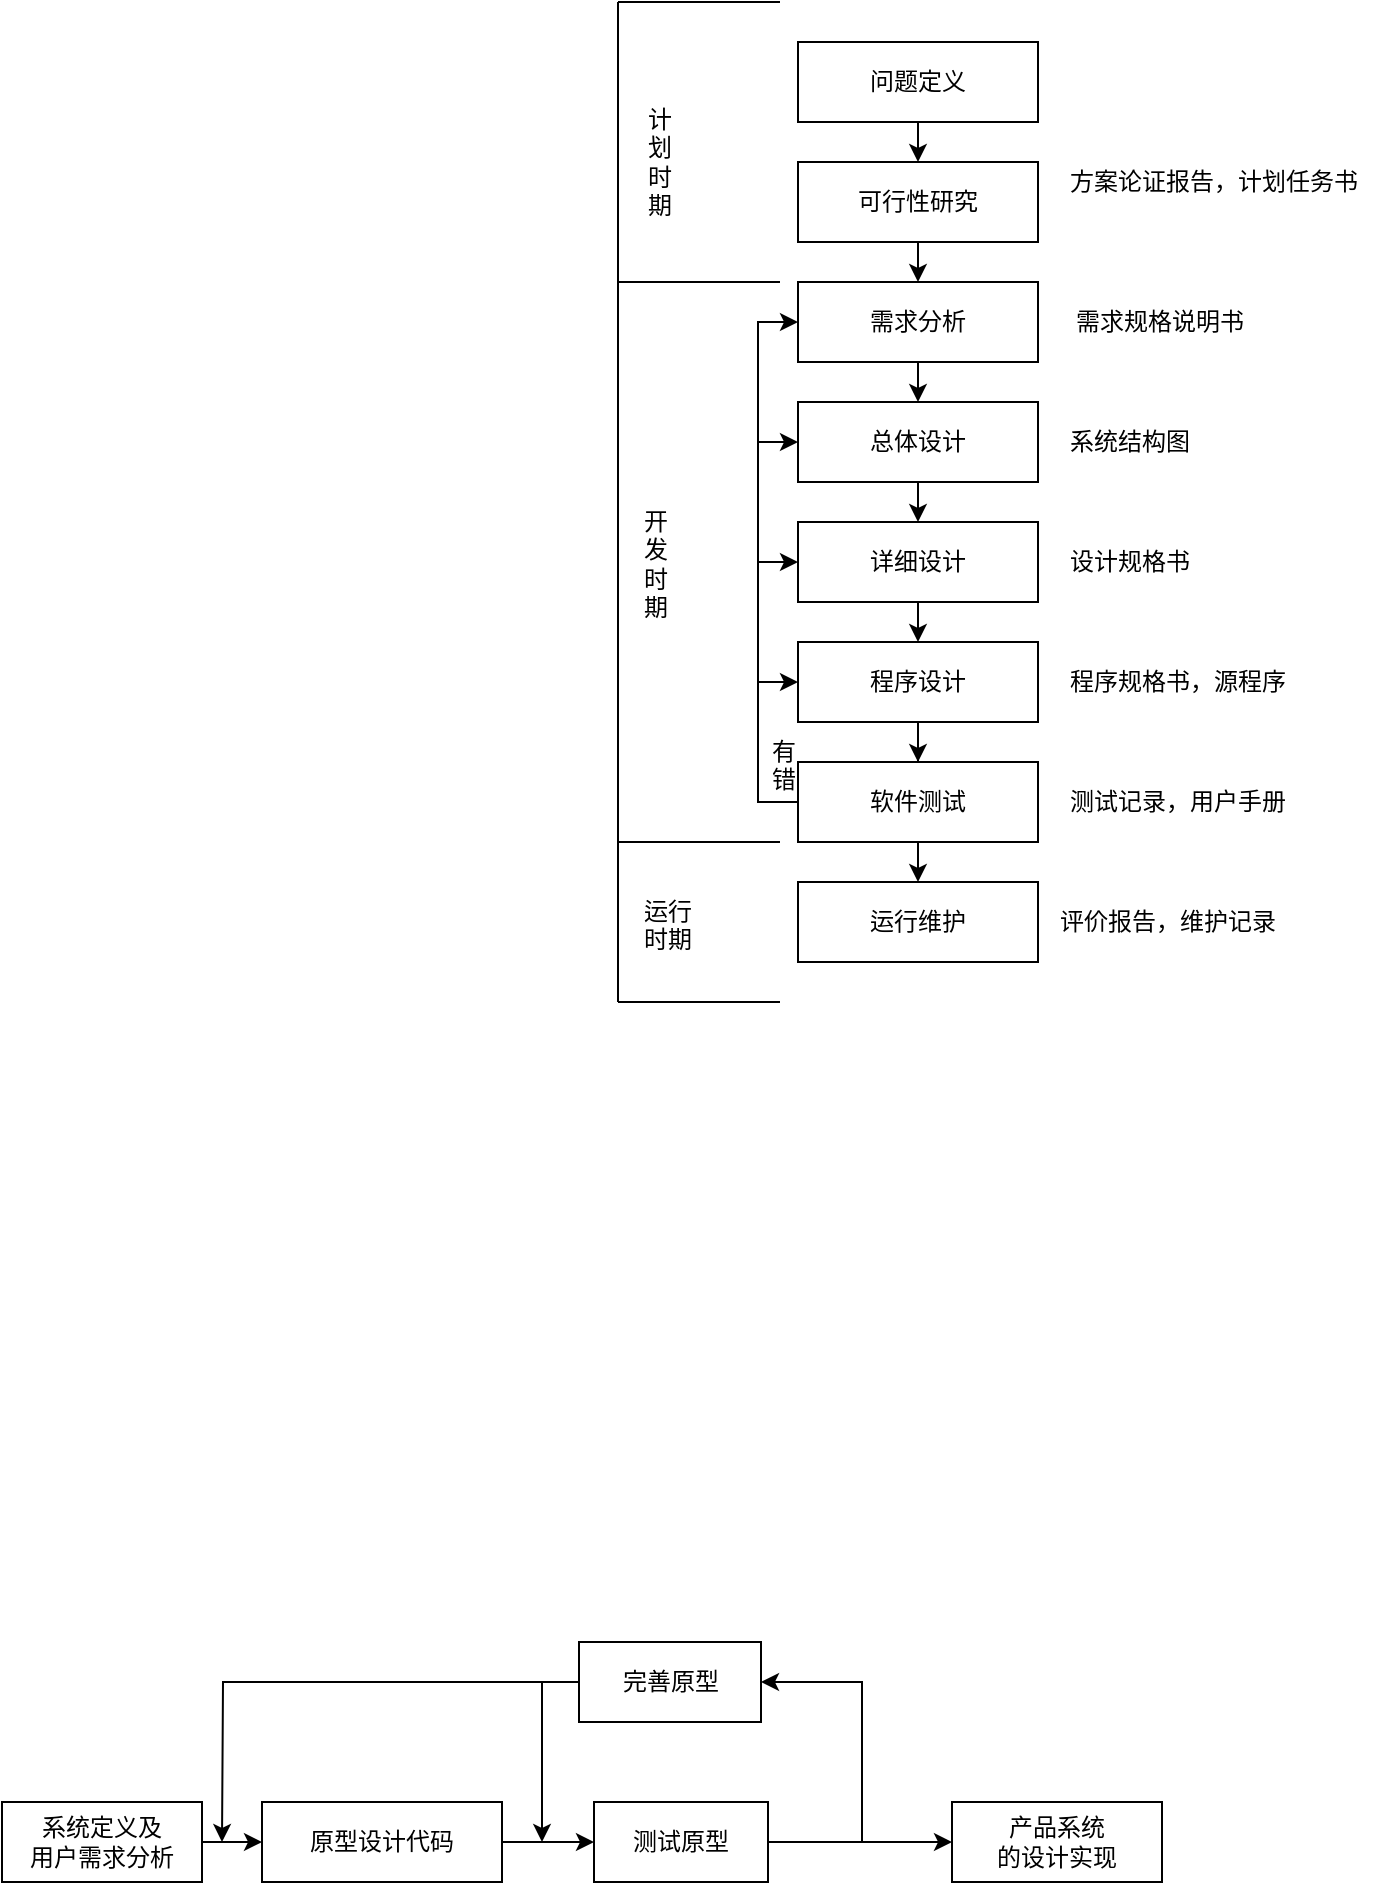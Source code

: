 <mxfile version="12.2.4" pages="1"><diagram id="9VZy7eO1Xlz4gDsc1hW5" name="第 1 页"><mxGraphModel dx="703" dy="589" grid="0" gridSize="10" guides="1" tooltips="1" connect="1" arrows="1" fold="1" page="1" pageScale="1" pageWidth="827" pageHeight="1169" math="0" shadow="0"><root><mxCell id="0"/><mxCell id="1" parent="0"/><mxCell id="70" style="edgeStyle=orthogonalEdgeStyle;rounded=0;orthogonalLoop=1;jettySize=auto;html=1;exitX=0.5;exitY=1;exitDx=0;exitDy=0;entryX=0.5;entryY=0;entryDx=0;entryDy=0;" edge="1" parent="1" source="62" target="63"><mxGeometry relative="1" as="geometry"/></mxCell><mxCell id="62" value="问题定义" style="rounded=0;whiteSpace=wrap;html=1;" vertex="1" parent="1"><mxGeometry x="438" y="80" width="120" height="40" as="geometry"/></mxCell><mxCell id="71" style="edgeStyle=orthogonalEdgeStyle;rounded=0;orthogonalLoop=1;jettySize=auto;html=1;exitX=0.5;exitY=1;exitDx=0;exitDy=0;entryX=0.5;entryY=0;entryDx=0;entryDy=0;" edge="1" parent="1" source="63" target="64"><mxGeometry relative="1" as="geometry"/></mxCell><mxCell id="63" value="可行性研究" style="rounded=0;whiteSpace=wrap;html=1;" vertex="1" parent="1"><mxGeometry x="438" y="140" width="120" height="40" as="geometry"/></mxCell><mxCell id="72" style="edgeStyle=orthogonalEdgeStyle;rounded=0;orthogonalLoop=1;jettySize=auto;html=1;exitX=0.5;exitY=1;exitDx=0;exitDy=0;entryX=0.5;entryY=0;entryDx=0;entryDy=0;" edge="1" parent="1" source="64" target="65"><mxGeometry relative="1" as="geometry"/></mxCell><mxCell id="64" value="需求分析" style="rounded=0;whiteSpace=wrap;html=1;" vertex="1" parent="1"><mxGeometry x="438" y="200" width="120" height="40" as="geometry"/></mxCell><mxCell id="73" style="edgeStyle=orthogonalEdgeStyle;rounded=0;orthogonalLoop=1;jettySize=auto;html=1;exitX=0.5;exitY=1;exitDx=0;exitDy=0;entryX=0.5;entryY=0;entryDx=0;entryDy=0;" edge="1" parent="1" source="65" target="66"><mxGeometry relative="1" as="geometry"/></mxCell><mxCell id="65" value="总体设计" style="rounded=0;whiteSpace=wrap;html=1;" vertex="1" parent="1"><mxGeometry x="438" y="260" width="120" height="40" as="geometry"/></mxCell><mxCell id="74" style="edgeStyle=orthogonalEdgeStyle;rounded=0;orthogonalLoop=1;jettySize=auto;html=1;exitX=0.5;exitY=1;exitDx=0;exitDy=0;entryX=0.5;entryY=0;entryDx=0;entryDy=0;" edge="1" parent="1" source="66" target="67"><mxGeometry relative="1" as="geometry"/></mxCell><mxCell id="66" value="详细设计" style="rounded=0;whiteSpace=wrap;html=1;" vertex="1" parent="1"><mxGeometry x="438" y="320" width="120" height="40" as="geometry"/></mxCell><mxCell id="75" style="edgeStyle=orthogonalEdgeStyle;rounded=0;orthogonalLoop=1;jettySize=auto;html=1;exitX=0.5;exitY=1;exitDx=0;exitDy=0;" edge="1" parent="1" source="67" target="68"><mxGeometry relative="1" as="geometry"/></mxCell><mxCell id="67" value="程序设计" style="rounded=0;whiteSpace=wrap;html=1;" vertex="1" parent="1"><mxGeometry x="438" y="380" width="120" height="40" as="geometry"/></mxCell><mxCell id="76" style="edgeStyle=orthogonalEdgeStyle;rounded=0;orthogonalLoop=1;jettySize=auto;html=1;exitX=0.5;exitY=1;exitDx=0;exitDy=0;entryX=0.5;entryY=0;entryDx=0;entryDy=0;" edge="1" parent="1" source="68" target="69"><mxGeometry relative="1" as="geometry"/></mxCell><mxCell id="77" style="edgeStyle=orthogonalEdgeStyle;rounded=0;orthogonalLoop=1;jettySize=auto;html=1;exitX=0;exitY=0.5;exitDx=0;exitDy=0;entryX=0;entryY=0.5;entryDx=0;entryDy=0;" edge="1" parent="1" source="68" target="67"><mxGeometry relative="1" as="geometry"/></mxCell><mxCell id="78" style="edgeStyle=orthogonalEdgeStyle;rounded=0;orthogonalLoop=1;jettySize=auto;html=1;exitX=0;exitY=0.5;exitDx=0;exitDy=0;entryX=0;entryY=0.5;entryDx=0;entryDy=0;" edge="1" parent="1" source="68" target="66"><mxGeometry relative="1" as="geometry"/></mxCell><mxCell id="79" style="edgeStyle=orthogonalEdgeStyle;rounded=0;orthogonalLoop=1;jettySize=auto;html=1;exitX=0;exitY=0.5;exitDx=0;exitDy=0;entryX=0;entryY=0.5;entryDx=0;entryDy=0;" edge="1" parent="1" source="68" target="65"><mxGeometry relative="1" as="geometry"/></mxCell><mxCell id="80" style="edgeStyle=orthogonalEdgeStyle;rounded=0;orthogonalLoop=1;jettySize=auto;html=1;exitX=0;exitY=0.5;exitDx=0;exitDy=0;entryX=0;entryY=0.5;entryDx=0;entryDy=0;" edge="1" parent="1" source="68" target="64"><mxGeometry relative="1" as="geometry"/></mxCell><mxCell id="68" value="软件测试" style="rounded=0;whiteSpace=wrap;html=1;" vertex="1" parent="1"><mxGeometry x="438" y="440" width="120" height="40" as="geometry"/></mxCell><mxCell id="69" value="运行维护" style="rounded=0;whiteSpace=wrap;html=1;" vertex="1" parent="1"><mxGeometry x="438" y="500" width="120" height="40" as="geometry"/></mxCell><mxCell id="81" value="有&lt;br&gt;错" style="text;html=1;resizable=0;points=[];autosize=1;align=left;verticalAlign=top;spacingTop=-4;" vertex="1" parent="1"><mxGeometry x="423" y="425" width="30" height="30" as="geometry"/></mxCell><mxCell id="82" value="" style="endArrow=none;html=1;" edge="1" parent="1"><mxGeometry width="50" height="50" relative="1" as="geometry"><mxPoint x="348" y="60" as="sourcePoint"/><mxPoint x="429" y="60" as="targetPoint"/></mxGeometry></mxCell><mxCell id="83" value="" style="endArrow=none;html=1;" edge="1" parent="1"><mxGeometry width="50" height="50" relative="1" as="geometry"><mxPoint x="348" y="60" as="sourcePoint"/><mxPoint x="348" y="560" as="targetPoint"/></mxGeometry></mxCell><mxCell id="84" value="" style="endArrow=none;html=1;" edge="1" parent="1"><mxGeometry width="50" height="50" relative="1" as="geometry"><mxPoint x="348" y="560" as="sourcePoint"/><mxPoint x="429" y="560" as="targetPoint"/></mxGeometry></mxCell><mxCell id="85" value="" style="endArrow=none;html=1;" edge="1" parent="1"><mxGeometry width="50" height="50" relative="1" as="geometry"><mxPoint x="348" y="480" as="sourcePoint"/><mxPoint x="429" y="480" as="targetPoint"/></mxGeometry></mxCell><mxCell id="86" value="" style="endArrow=none;html=1;" edge="1" parent="1"><mxGeometry width="50" height="50" relative="1" as="geometry"><mxPoint x="348" y="200" as="sourcePoint"/><mxPoint x="429" y="200" as="targetPoint"/></mxGeometry></mxCell><mxCell id="87" value="计&lt;br&gt;划&lt;br&gt;时&lt;br&gt;期" style="text;html=1;strokeColor=none;fillColor=none;align=center;verticalAlign=middle;whiteSpace=wrap;rounded=0;" vertex="1" parent="1"><mxGeometry x="349" y="130" width="40" height="20" as="geometry"/></mxCell><mxCell id="88" value="开&lt;br&gt;发&lt;br&gt;时&lt;br&gt;期" style="text;html=1;resizable=0;points=[];autosize=1;align=left;verticalAlign=top;spacingTop=-4;" vertex="1" parent="1"><mxGeometry x="359" y="310" width="30" height="60" as="geometry"/></mxCell><mxCell id="89" value="运行&lt;br&gt;时期" style="text;html=1;resizable=0;points=[];autosize=1;align=left;verticalAlign=top;spacingTop=-4;" vertex="1" parent="1"><mxGeometry x="359" y="505" width="40" height="30" as="geometry"/></mxCell><mxCell id="90" value="方案论证报告，计划任务书" style="text;html=1;resizable=0;points=[];autosize=1;align=left;verticalAlign=top;spacingTop=-4;" vertex="1" parent="1"><mxGeometry x="572" y="140" width="160" height="20" as="geometry"/></mxCell><mxCell id="91" value="需求规格说明书" style="text;html=1;resizable=0;points=[];autosize=1;align=left;verticalAlign=top;spacingTop=-4;" vertex="1" parent="1"><mxGeometry x="575" y="210" width="100" height="20" as="geometry"/></mxCell><mxCell id="92" value="设计规格书" style="text;html=1;resizable=0;points=[];autosize=1;align=left;verticalAlign=top;spacingTop=-4;" vertex="1" parent="1"><mxGeometry x="572" y="330" width="80" height="20" as="geometry"/></mxCell><mxCell id="93" value="程序规格书，源程序" style="text;html=1;resizable=0;points=[];autosize=1;align=left;verticalAlign=top;spacingTop=-4;" vertex="1" parent="1"><mxGeometry x="572" y="390" width="120" height="20" as="geometry"/></mxCell><mxCell id="94" value="测试记录，用户手册" style="text;html=1;resizable=0;points=[];autosize=1;align=left;verticalAlign=top;spacingTop=-4;" vertex="1" parent="1"><mxGeometry x="572" y="450" width="120" height="20" as="geometry"/></mxCell><mxCell id="95" value="评价报告，维护记录" style="text;html=1;resizable=0;points=[];autosize=1;align=left;verticalAlign=top;spacingTop=-4;" vertex="1" parent="1"><mxGeometry x="567" y="510" width="120" height="20" as="geometry"/></mxCell><mxCell id="96" value="系统结构图" style="text;html=1;resizable=0;points=[];autosize=1;align=left;verticalAlign=top;spacingTop=-4;" vertex="1" parent="1"><mxGeometry x="572" y="270" width="80" height="20" as="geometry"/></mxCell><mxCell id="106" style="edgeStyle=orthogonalEdgeStyle;rounded=0;orthogonalLoop=1;jettySize=auto;html=1;exitX=1;exitY=0.5;exitDx=0;exitDy=0;entryX=0;entryY=0.5;entryDx=0;entryDy=0;" edge="1" parent="1" source="99" target="104"><mxGeometry relative="1" as="geometry"/></mxCell><mxCell id="99" value="系统定义及&lt;br&gt;用户需求分析" style="rounded=0;whiteSpace=wrap;html=1;" vertex="1" parent="1"><mxGeometry x="40" y="960" width="100" height="40" as="geometry"/></mxCell><mxCell id="108" style="edgeStyle=orthogonalEdgeStyle;rounded=0;orthogonalLoop=1;jettySize=auto;html=1;exitX=1;exitY=0.5;exitDx=0;exitDy=0;entryX=0;entryY=0.5;entryDx=0;entryDy=0;" edge="1" parent="1" source="101" target="102"><mxGeometry relative="1" as="geometry"/></mxCell><mxCell id="113" style="edgeStyle=orthogonalEdgeStyle;rounded=0;orthogonalLoop=1;jettySize=auto;html=1;exitX=1;exitY=0.5;exitDx=0;exitDy=0;entryX=1;entryY=0.5;entryDx=0;entryDy=0;" edge="1" parent="1" source="101" target="103"><mxGeometry relative="1" as="geometry"><Array as="points"><mxPoint x="470" y="980"/><mxPoint x="470" y="900"/></Array></mxGeometry></mxCell><mxCell id="101" value="测试原型" style="rounded=0;whiteSpace=wrap;html=1;" vertex="1" parent="1"><mxGeometry x="336" y="960" width="87" height="40" as="geometry"/></mxCell><mxCell id="102" value="产品系统&lt;br&gt;的设计实现" style="rounded=0;whiteSpace=wrap;html=1;" vertex="1" parent="1"><mxGeometry x="515" y="960" width="105" height="40" as="geometry"/></mxCell><mxCell id="110" style="edgeStyle=orthogonalEdgeStyle;rounded=0;orthogonalLoop=1;jettySize=auto;html=1;exitX=0;exitY=0.5;exitDx=0;exitDy=0;" edge="1" parent="1" source="103"><mxGeometry relative="1" as="geometry"><mxPoint x="150" y="980" as="targetPoint"/></mxGeometry></mxCell><mxCell id="112" style="edgeStyle=orthogonalEdgeStyle;rounded=0;orthogonalLoop=1;jettySize=auto;html=1;exitX=0;exitY=0.5;exitDx=0;exitDy=0;" edge="1" parent="1" source="103"><mxGeometry relative="1" as="geometry"><mxPoint x="310" y="980" as="targetPoint"/><Array as="points"><mxPoint x="310" y="900"/></Array></mxGeometry></mxCell><mxCell id="103" value="完善原型" style="rounded=0;whiteSpace=wrap;html=1;" vertex="1" parent="1"><mxGeometry x="328.5" y="880" width="91" height="40" as="geometry"/></mxCell><mxCell id="107" style="edgeStyle=orthogonalEdgeStyle;rounded=0;orthogonalLoop=1;jettySize=auto;html=1;exitX=1;exitY=0.5;exitDx=0;exitDy=0;entryX=0;entryY=0.5;entryDx=0;entryDy=0;" edge="1" parent="1" source="104" target="101"><mxGeometry relative="1" as="geometry"/></mxCell><mxCell id="104" value="原型设计代码" style="rounded=0;whiteSpace=wrap;html=1;" vertex="1" parent="1"><mxGeometry x="170" y="960" width="120" height="40" as="geometry"/></mxCell></root></mxGraphModel></diagram></mxfile>